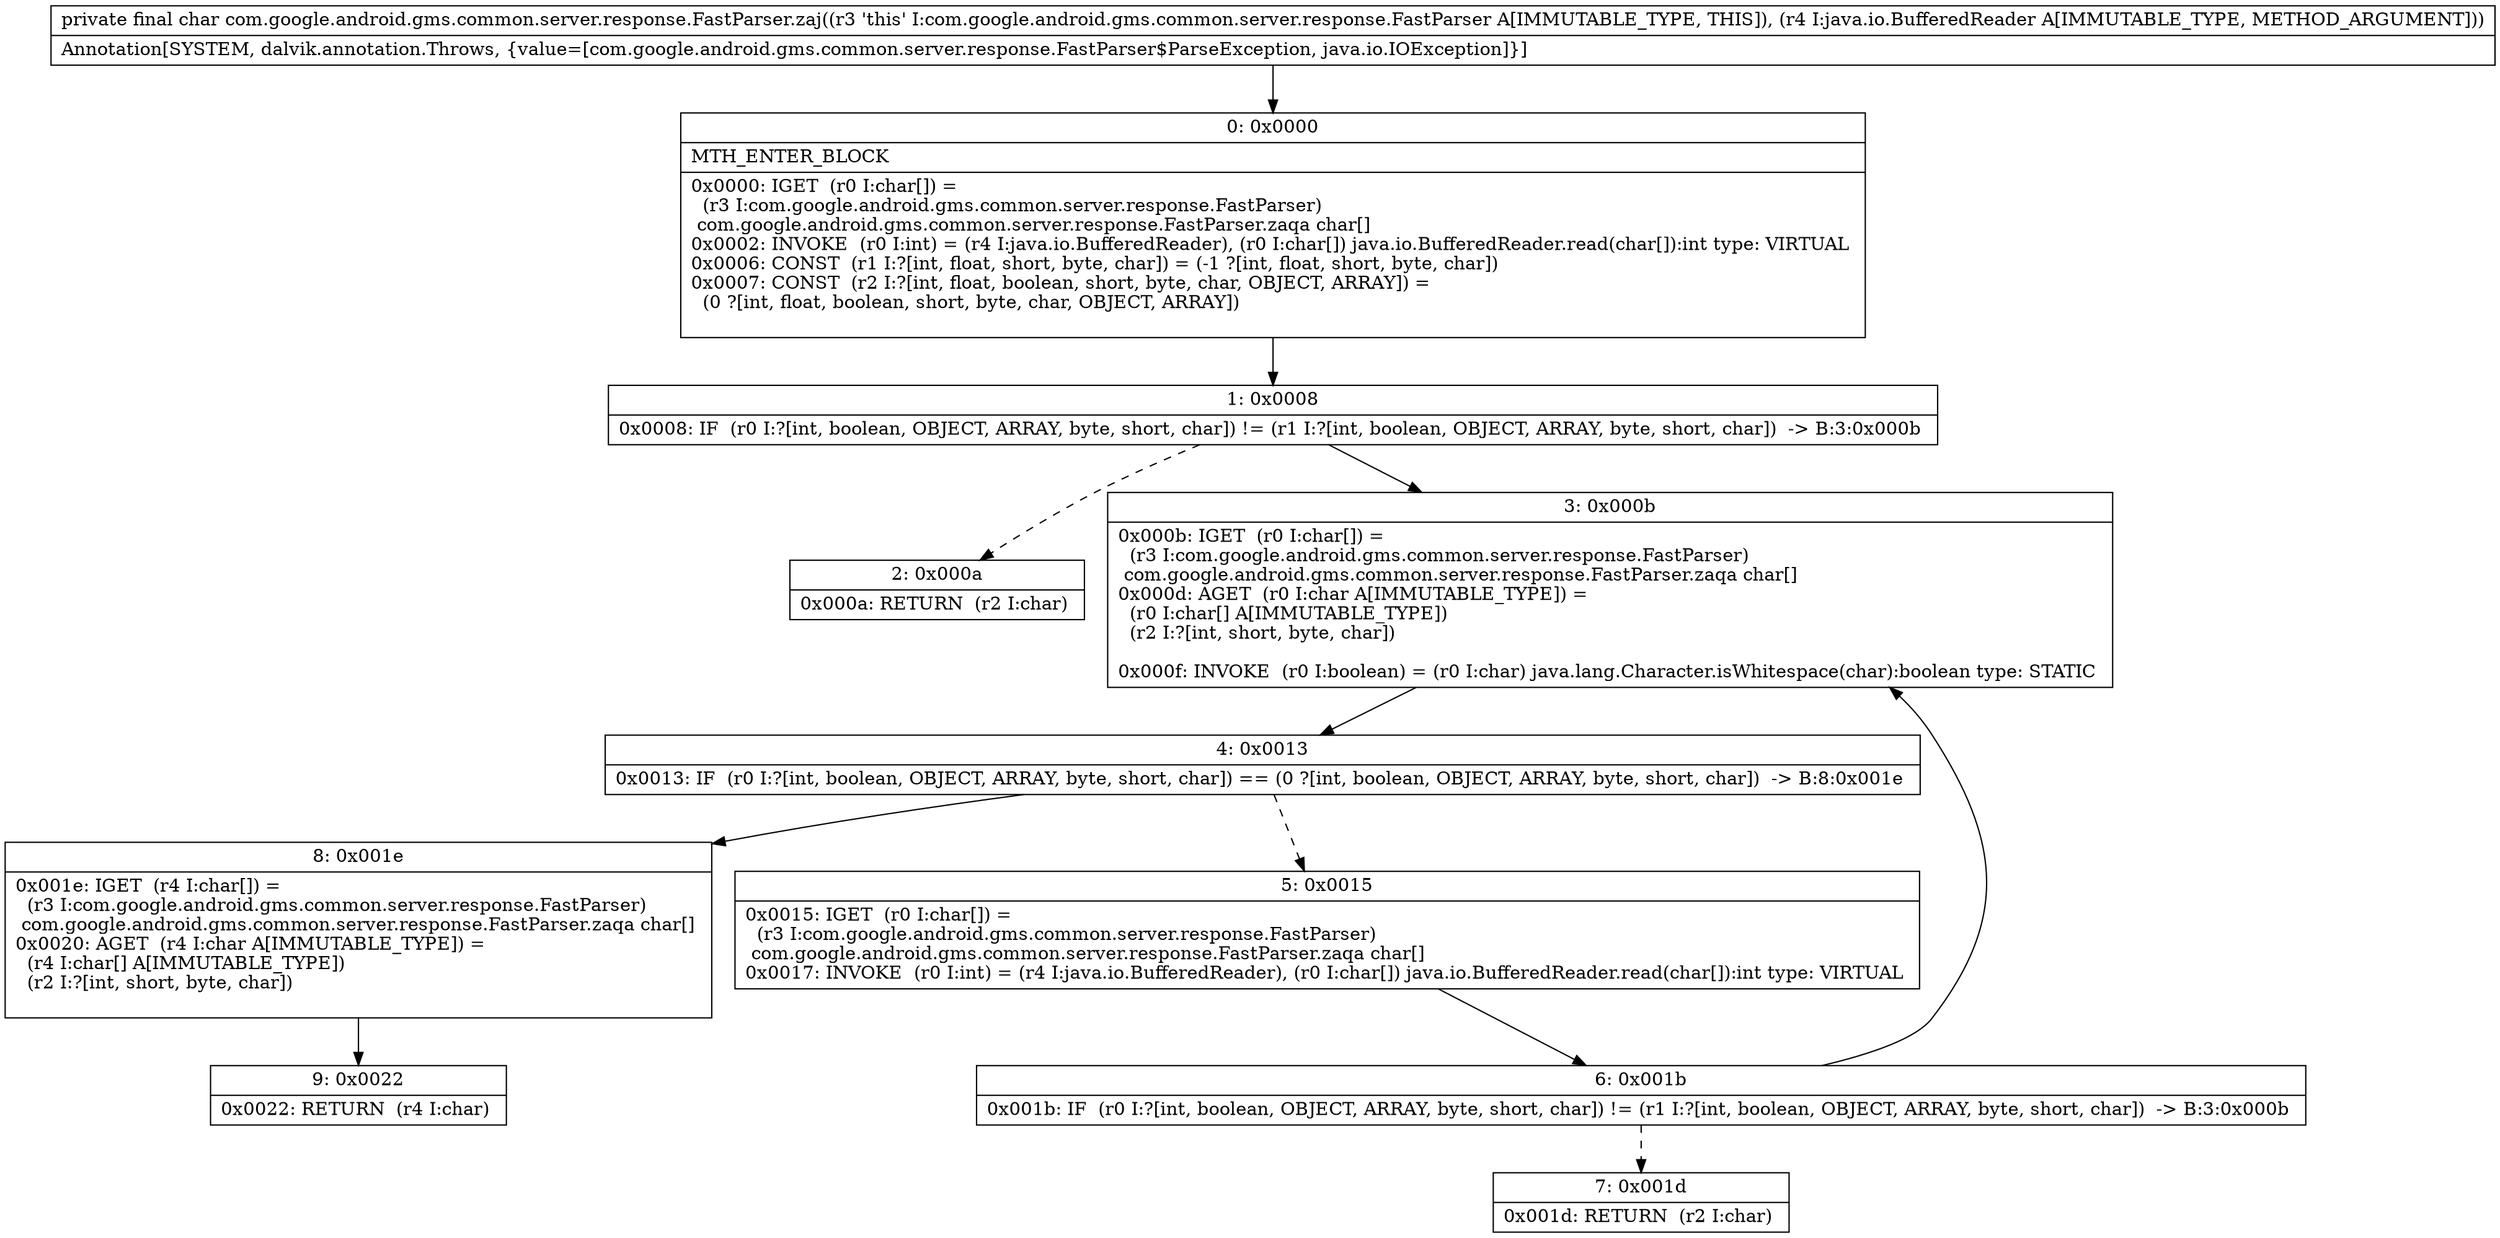 digraph "CFG forcom.google.android.gms.common.server.response.FastParser.zaj(Ljava\/io\/BufferedReader;)C" {
Node_0 [shape=record,label="{0\:\ 0x0000|MTH_ENTER_BLOCK\l|0x0000: IGET  (r0 I:char[]) = \l  (r3 I:com.google.android.gms.common.server.response.FastParser)\l com.google.android.gms.common.server.response.FastParser.zaqa char[] \l0x0002: INVOKE  (r0 I:int) = (r4 I:java.io.BufferedReader), (r0 I:char[]) java.io.BufferedReader.read(char[]):int type: VIRTUAL \l0x0006: CONST  (r1 I:?[int, float, short, byte, char]) = (\-1 ?[int, float, short, byte, char]) \l0x0007: CONST  (r2 I:?[int, float, boolean, short, byte, char, OBJECT, ARRAY]) = \l  (0 ?[int, float, boolean, short, byte, char, OBJECT, ARRAY])\l \l}"];
Node_1 [shape=record,label="{1\:\ 0x0008|0x0008: IF  (r0 I:?[int, boolean, OBJECT, ARRAY, byte, short, char]) != (r1 I:?[int, boolean, OBJECT, ARRAY, byte, short, char])  \-\> B:3:0x000b \l}"];
Node_2 [shape=record,label="{2\:\ 0x000a|0x000a: RETURN  (r2 I:char) \l}"];
Node_3 [shape=record,label="{3\:\ 0x000b|0x000b: IGET  (r0 I:char[]) = \l  (r3 I:com.google.android.gms.common.server.response.FastParser)\l com.google.android.gms.common.server.response.FastParser.zaqa char[] \l0x000d: AGET  (r0 I:char A[IMMUTABLE_TYPE]) = \l  (r0 I:char[] A[IMMUTABLE_TYPE])\l  (r2 I:?[int, short, byte, char])\l \l0x000f: INVOKE  (r0 I:boolean) = (r0 I:char) java.lang.Character.isWhitespace(char):boolean type: STATIC \l}"];
Node_4 [shape=record,label="{4\:\ 0x0013|0x0013: IF  (r0 I:?[int, boolean, OBJECT, ARRAY, byte, short, char]) == (0 ?[int, boolean, OBJECT, ARRAY, byte, short, char])  \-\> B:8:0x001e \l}"];
Node_5 [shape=record,label="{5\:\ 0x0015|0x0015: IGET  (r0 I:char[]) = \l  (r3 I:com.google.android.gms.common.server.response.FastParser)\l com.google.android.gms.common.server.response.FastParser.zaqa char[] \l0x0017: INVOKE  (r0 I:int) = (r4 I:java.io.BufferedReader), (r0 I:char[]) java.io.BufferedReader.read(char[]):int type: VIRTUAL \l}"];
Node_6 [shape=record,label="{6\:\ 0x001b|0x001b: IF  (r0 I:?[int, boolean, OBJECT, ARRAY, byte, short, char]) != (r1 I:?[int, boolean, OBJECT, ARRAY, byte, short, char])  \-\> B:3:0x000b \l}"];
Node_7 [shape=record,label="{7\:\ 0x001d|0x001d: RETURN  (r2 I:char) \l}"];
Node_8 [shape=record,label="{8\:\ 0x001e|0x001e: IGET  (r4 I:char[]) = \l  (r3 I:com.google.android.gms.common.server.response.FastParser)\l com.google.android.gms.common.server.response.FastParser.zaqa char[] \l0x0020: AGET  (r4 I:char A[IMMUTABLE_TYPE]) = \l  (r4 I:char[] A[IMMUTABLE_TYPE])\l  (r2 I:?[int, short, byte, char])\l \l}"];
Node_9 [shape=record,label="{9\:\ 0x0022|0x0022: RETURN  (r4 I:char) \l}"];
MethodNode[shape=record,label="{private final char com.google.android.gms.common.server.response.FastParser.zaj((r3 'this' I:com.google.android.gms.common.server.response.FastParser A[IMMUTABLE_TYPE, THIS]), (r4 I:java.io.BufferedReader A[IMMUTABLE_TYPE, METHOD_ARGUMENT]))  | Annotation[SYSTEM, dalvik.annotation.Throws, \{value=[com.google.android.gms.common.server.response.FastParser$ParseException, java.io.IOException]\}]\l}"];
MethodNode -> Node_0;
Node_0 -> Node_1;
Node_1 -> Node_2[style=dashed];
Node_1 -> Node_3;
Node_3 -> Node_4;
Node_4 -> Node_5[style=dashed];
Node_4 -> Node_8;
Node_5 -> Node_6;
Node_6 -> Node_3;
Node_6 -> Node_7[style=dashed];
Node_8 -> Node_9;
}

